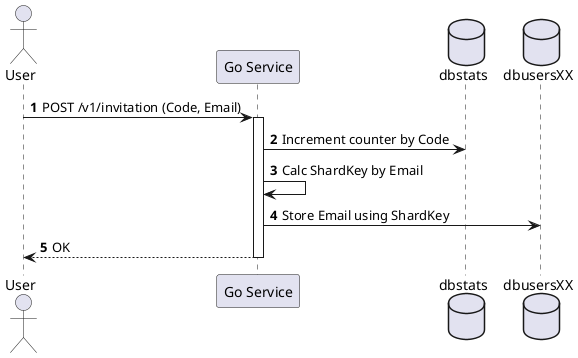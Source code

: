 @startuml
autonumber

actor user as "User"
participant goservice as "Go Service"
database dbstats
database dbusersXX

user -> goservice: POST /v1/invitation (Code, Email)
activate goservice

goservice -> dbstats: Increment counter by Code
goservice -> goservice: Calc ShardKey by Email
goservice -> dbusersXX: Store Email using ShardKey

user <-- goservice: OK
deactivate goservice

@enduml

